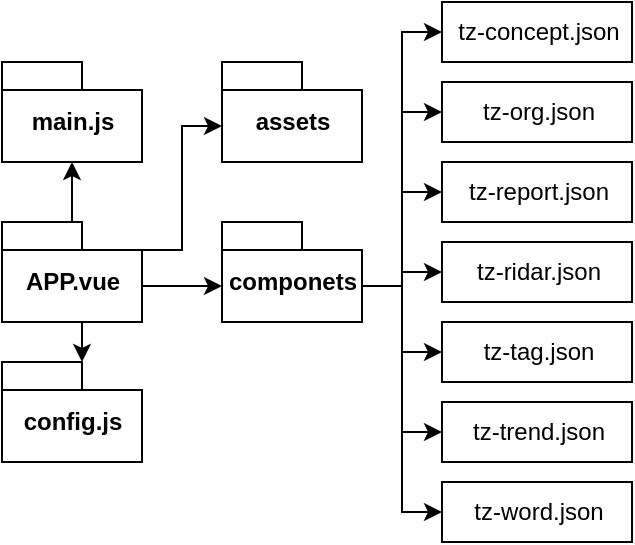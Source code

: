 <mxfile version="17.2.3" type="github">
  <diagram id="I0otfExfMeU6JLqJq-44" name="第 1 页">
    <mxGraphModel dx="946" dy="479" grid="1" gridSize="10" guides="1" tooltips="1" connect="1" arrows="1" fold="1" page="1" pageScale="1" pageWidth="850" pageHeight="1100" math="0" shadow="0">
      <root>
        <mxCell id="0" />
        <mxCell id="1" parent="0" />
        <mxCell id="nB80zqS9FchILq0GIQUw-4" style="edgeStyle=orthogonalEdgeStyle;rounded=0;orthogonalLoop=1;jettySize=auto;html=1;exitX=0;exitY=0;exitDx=40;exitDy=0;exitPerimeter=0;entryX=0.5;entryY=1;entryDx=0;entryDy=0;entryPerimeter=0;" edge="1" parent="1" source="nB80zqS9FchILq0GIQUw-1" target="nB80zqS9FchILq0GIQUw-2">
          <mxGeometry relative="1" as="geometry" />
        </mxCell>
        <mxCell id="nB80zqS9FchILq0GIQUw-6" style="edgeStyle=orthogonalEdgeStyle;rounded=0;orthogonalLoop=1;jettySize=auto;html=1;exitX=0.5;exitY=1;exitDx=0;exitDy=0;exitPerimeter=0;entryX=0;entryY=0;entryDx=40;entryDy=0;entryPerimeter=0;" edge="1" parent="1" source="nB80zqS9FchILq0GIQUw-1" target="nB80zqS9FchILq0GIQUw-5">
          <mxGeometry relative="1" as="geometry" />
        </mxCell>
        <mxCell id="nB80zqS9FchILq0GIQUw-9" style="edgeStyle=orthogonalEdgeStyle;rounded=0;orthogonalLoop=1;jettySize=auto;html=1;exitX=0;exitY=0;exitDx=70;exitDy=32;exitPerimeter=0;entryX=0;entryY=0;entryDx=0;entryDy=32;entryPerimeter=0;" edge="1" parent="1" source="nB80zqS9FchILq0GIQUw-1" target="nB80zqS9FchILq0GIQUw-8">
          <mxGeometry relative="1" as="geometry" />
        </mxCell>
        <mxCell id="nB80zqS9FchILq0GIQUw-11" style="edgeStyle=orthogonalEdgeStyle;rounded=0;orthogonalLoop=1;jettySize=auto;html=1;exitX=0;exitY=0;exitDx=70;exitDy=14;exitPerimeter=0;entryX=0;entryY=0;entryDx=0;entryDy=32;entryPerimeter=0;" edge="1" parent="1" source="nB80zqS9FchILq0GIQUw-1" target="nB80zqS9FchILq0GIQUw-10">
          <mxGeometry relative="1" as="geometry" />
        </mxCell>
        <mxCell id="nB80zqS9FchILq0GIQUw-1" value="APP.vue" style="shape=folder;fontStyle=1;spacingTop=10;tabWidth=40;tabHeight=14;tabPosition=left;html=1;" vertex="1" parent="1">
          <mxGeometry x="80" y="170" width="70" height="50" as="geometry" />
        </mxCell>
        <mxCell id="nB80zqS9FchILq0GIQUw-2" value="main.js" style="shape=folder;fontStyle=1;spacingTop=10;tabWidth=40;tabHeight=14;tabPosition=left;html=1;" vertex="1" parent="1">
          <mxGeometry x="80" y="90" width="70" height="50" as="geometry" />
        </mxCell>
        <mxCell id="nB80zqS9FchILq0GIQUw-5" value="config.js" style="shape=folder;fontStyle=1;spacingTop=10;tabWidth=40;tabHeight=14;tabPosition=left;html=1;" vertex="1" parent="1">
          <mxGeometry x="80" y="240" width="70" height="50" as="geometry" />
        </mxCell>
        <mxCell id="nB80zqS9FchILq0GIQUw-20" style="edgeStyle=orthogonalEdgeStyle;rounded=0;orthogonalLoop=1;jettySize=auto;html=1;exitX=0;exitY=0;exitDx=70;exitDy=32;exitPerimeter=0;entryX=0;entryY=0.5;entryDx=0;entryDy=0;" edge="1" parent="1" source="nB80zqS9FchILq0GIQUw-8" target="nB80zqS9FchILq0GIQUw-12">
          <mxGeometry relative="1" as="geometry" />
        </mxCell>
        <mxCell id="nB80zqS9FchILq0GIQUw-21" style="edgeStyle=orthogonalEdgeStyle;rounded=0;orthogonalLoop=1;jettySize=auto;html=1;exitX=0;exitY=0;exitDx=70;exitDy=32;exitPerimeter=0;entryX=0;entryY=0.5;entryDx=0;entryDy=0;" edge="1" parent="1" source="nB80zqS9FchILq0GIQUw-8" target="nB80zqS9FchILq0GIQUw-13">
          <mxGeometry relative="1" as="geometry" />
        </mxCell>
        <mxCell id="nB80zqS9FchILq0GIQUw-22" style="edgeStyle=orthogonalEdgeStyle;rounded=0;orthogonalLoop=1;jettySize=auto;html=1;exitX=0;exitY=0;exitDx=70;exitDy=32;exitPerimeter=0;entryX=0;entryY=0.5;entryDx=0;entryDy=0;" edge="1" parent="1" source="nB80zqS9FchILq0GIQUw-8" target="nB80zqS9FchILq0GIQUw-14">
          <mxGeometry relative="1" as="geometry" />
        </mxCell>
        <mxCell id="nB80zqS9FchILq0GIQUw-23" style="edgeStyle=orthogonalEdgeStyle;rounded=0;orthogonalLoop=1;jettySize=auto;html=1;exitX=0;exitY=0;exitDx=70;exitDy=32;exitPerimeter=0;entryX=0;entryY=0.5;entryDx=0;entryDy=0;" edge="1" parent="1" source="nB80zqS9FchILq0GIQUw-8" target="nB80zqS9FchILq0GIQUw-15">
          <mxGeometry relative="1" as="geometry" />
        </mxCell>
        <mxCell id="nB80zqS9FchILq0GIQUw-24" style="edgeStyle=orthogonalEdgeStyle;rounded=0;orthogonalLoop=1;jettySize=auto;html=1;exitX=0;exitY=0;exitDx=70;exitDy=32;exitPerimeter=0;entryX=0;entryY=0.5;entryDx=0;entryDy=0;" edge="1" parent="1" source="nB80zqS9FchILq0GIQUw-8" target="nB80zqS9FchILq0GIQUw-16">
          <mxGeometry relative="1" as="geometry" />
        </mxCell>
        <mxCell id="nB80zqS9FchILq0GIQUw-25" style="edgeStyle=orthogonalEdgeStyle;rounded=0;orthogonalLoop=1;jettySize=auto;html=1;exitX=0;exitY=0;exitDx=70;exitDy=32;exitPerimeter=0;entryX=0;entryY=0.5;entryDx=0;entryDy=0;" edge="1" parent="1" source="nB80zqS9FchILq0GIQUw-8" target="nB80zqS9FchILq0GIQUw-17">
          <mxGeometry relative="1" as="geometry" />
        </mxCell>
        <mxCell id="nB80zqS9FchILq0GIQUw-26" style="edgeStyle=orthogonalEdgeStyle;rounded=0;orthogonalLoop=1;jettySize=auto;html=1;exitX=0;exitY=0;exitDx=70;exitDy=32;exitPerimeter=0;entryX=0;entryY=0.5;entryDx=0;entryDy=0;" edge="1" parent="1" source="nB80zqS9FchILq0GIQUw-8" target="nB80zqS9FchILq0GIQUw-18">
          <mxGeometry relative="1" as="geometry" />
        </mxCell>
        <mxCell id="nB80zqS9FchILq0GIQUw-8" value="componets" style="shape=folder;fontStyle=1;spacingTop=10;tabWidth=40;tabHeight=14;tabPosition=left;html=1;" vertex="1" parent="1">
          <mxGeometry x="190" y="170" width="70" height="50" as="geometry" />
        </mxCell>
        <mxCell id="nB80zqS9FchILq0GIQUw-10" value="assets" style="shape=folder;fontStyle=1;spacingTop=10;tabWidth=40;tabHeight=14;tabPosition=left;html=1;" vertex="1" parent="1">
          <mxGeometry x="190" y="90" width="70" height="50" as="geometry" />
        </mxCell>
        <mxCell id="nB80zqS9FchILq0GIQUw-12" value="tz-concept.json" style="html=1;" vertex="1" parent="1">
          <mxGeometry x="300" y="60" width="95" height="30" as="geometry" />
        </mxCell>
        <mxCell id="nB80zqS9FchILq0GIQUw-13" value="tz-org.json" style="html=1;" vertex="1" parent="1">
          <mxGeometry x="300" y="100" width="95" height="30" as="geometry" />
        </mxCell>
        <mxCell id="nB80zqS9FchILq0GIQUw-14" value="tz-report.json" style="html=1;" vertex="1" parent="1">
          <mxGeometry x="300" y="140" width="95" height="30" as="geometry" />
        </mxCell>
        <mxCell id="nB80zqS9FchILq0GIQUw-15" value="tz-ridar.json" style="html=1;" vertex="1" parent="1">
          <mxGeometry x="300" y="180" width="95" height="30" as="geometry" />
        </mxCell>
        <mxCell id="nB80zqS9FchILq0GIQUw-16" value="tz-tag.json" style="html=1;" vertex="1" parent="1">
          <mxGeometry x="300" y="220" width="95" height="30" as="geometry" />
        </mxCell>
        <mxCell id="nB80zqS9FchILq0GIQUw-17" value="tz-trend.json" style="html=1;" vertex="1" parent="1">
          <mxGeometry x="300" y="260" width="95" height="30" as="geometry" />
        </mxCell>
        <mxCell id="nB80zqS9FchILq0GIQUw-18" value="tz-word.json" style="html=1;" vertex="1" parent="1">
          <mxGeometry x="300" y="300" width="95" height="30" as="geometry" />
        </mxCell>
      </root>
    </mxGraphModel>
  </diagram>
</mxfile>
